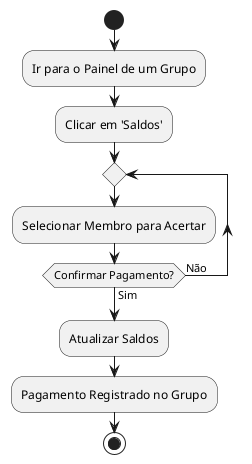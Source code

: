 @startuml Acertar Saldos
start
:Ir para o Painel de um Grupo;
:Clicar em 'Saldos';
repeat
:Selecionar Membro para Acertar;
repeat while (Confirmar Pagamento?) is (Não) not (Sim) 
:Atualizar Saldos;
:Pagamento Registrado no Grupo;   
stop
@enduml